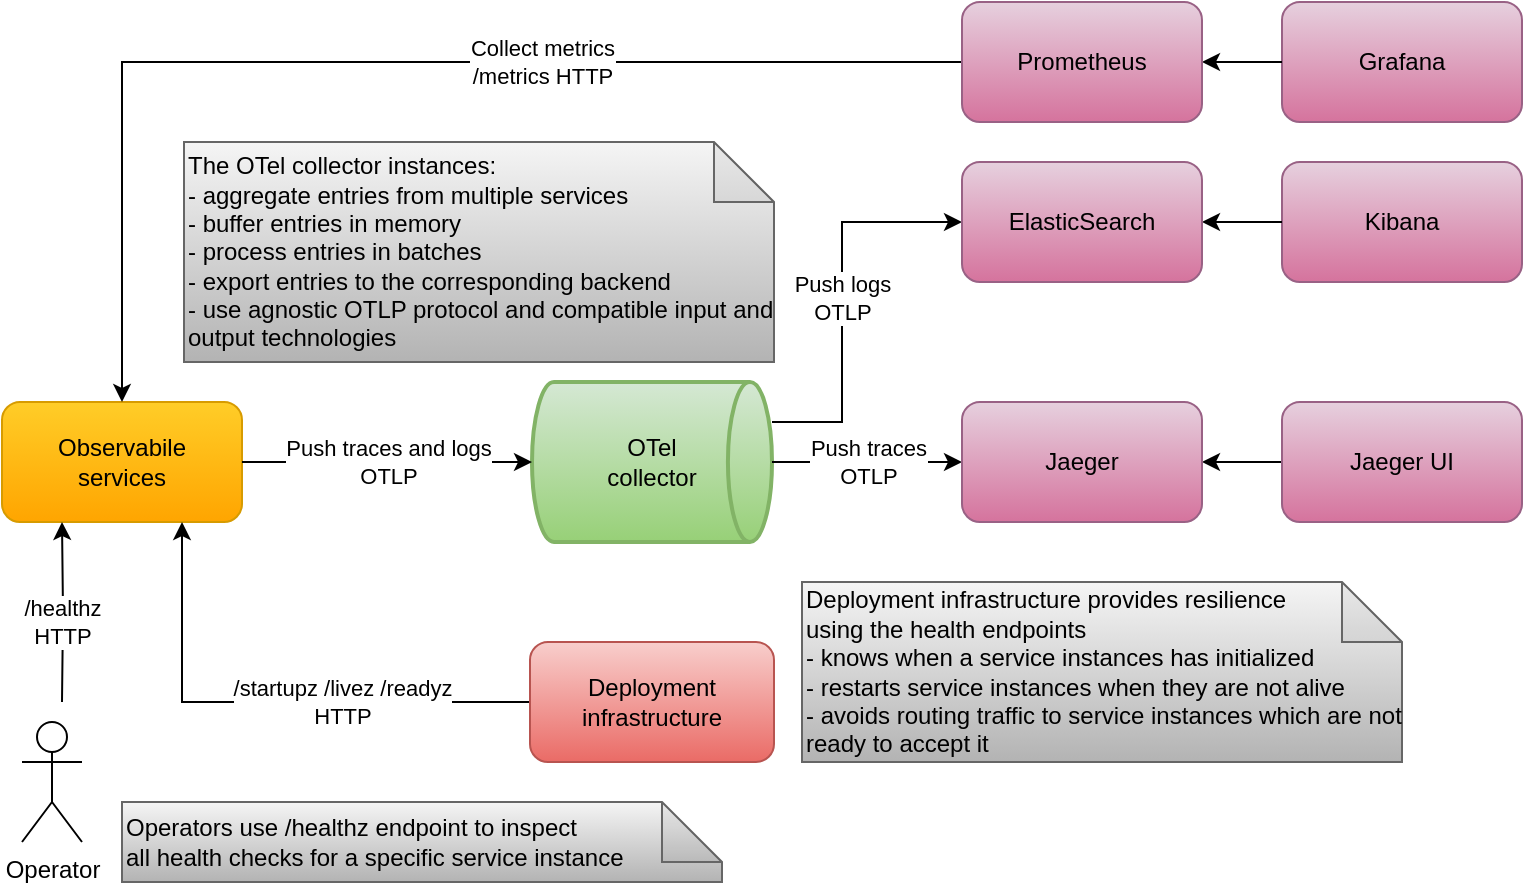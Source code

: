 <mxfile version="22.1.2" type="device">
  <diagram id="G4t1x3i_cumIOjZ8GDXV" name="Page-1">
    <mxGraphModel dx="2020" dy="1203" grid="1" gridSize="10" guides="1" tooltips="1" connect="1" arrows="1" fold="1" page="1" pageScale="1" pageWidth="850" pageHeight="1100" math="0" shadow="0">
      <root>
        <mxCell id="0" />
        <mxCell id="1" parent="0" />
        <mxCell id="GdDrrSZIIYJAX2H4kpIf-1" value="&lt;font style=&quot;font-size: 12px&quot;&gt;Observabile&lt;br&gt;services&lt;br&gt;&lt;/font&gt;" style="rounded=1;whiteSpace=wrap;html=1;gradientColor=#ffa500;fillColor=#ffcd28;strokeColor=#d79b00;" parent="1" vertex="1">
          <mxGeometry x="40" y="240" width="120" height="60" as="geometry" />
        </mxCell>
        <mxCell id="tjc-NoYRc2y_VS5g-BHh-2" value="OTel&lt;br&gt;collector" style="strokeWidth=2;html=1;shape=mxgraph.flowchart.direct_data;whiteSpace=wrap;gradientColor=#97d077;fillColor=#d5e8d4;strokeColor=#82b366;" parent="1" vertex="1">
          <mxGeometry x="305" y="230" width="120" height="80" as="geometry" />
        </mxCell>
        <mxCell id="tjc-NoYRc2y_VS5g-BHh-4" value="Push traces and logs&lt;br&gt;OTLP" style="edgeStyle=orthogonalEdgeStyle;rounded=0;orthogonalLoop=1;jettySize=auto;html=1;entryX=0;entryY=0.5;entryDx=0;entryDy=0;entryPerimeter=0;exitX=1;exitY=0.5;exitDx=0;exitDy=0;" parent="1" source="GdDrrSZIIYJAX2H4kpIf-1" target="tjc-NoYRc2y_VS5g-BHh-2" edge="1">
          <mxGeometry relative="1" as="geometry" />
        </mxCell>
        <mxCell id="tjc-NoYRc2y_VS5g-BHh-5" value="Push traces&lt;br&gt;OTLP" style="edgeStyle=orthogonalEdgeStyle;rounded=0;orthogonalLoop=1;jettySize=auto;html=1;entryX=0;entryY=0.5;entryDx=0;entryDy=0;" parent="1" source="tjc-NoYRc2y_VS5g-BHh-2" target="tjc-NoYRc2y_VS5g-BHh-22" edge="1">
          <mxGeometry relative="1" as="geometry">
            <mxPoint x="520" y="270" as="targetPoint" />
          </mxGeometry>
        </mxCell>
        <mxCell id="tjc-NoYRc2y_VS5g-BHh-8" value="Collect metrics&lt;br&gt;/metrics HTTP" style="edgeStyle=orthogonalEdgeStyle;rounded=0;orthogonalLoop=1;jettySize=auto;html=1;entryX=0;entryY=0.5;entryDx=0;entryDy=0;startArrow=classic;startFill=1;endArrow=none;endFill=0;exitX=0.5;exitY=0;exitDx=0;exitDy=0;" parent="1" source="GdDrrSZIIYJAX2H4kpIf-1" target="tjc-NoYRc2y_VS5g-BHh-20" edge="1">
          <mxGeometry x="0.288" relative="1" as="geometry">
            <mxPoint x="520" y="70" as="targetPoint" />
            <Array as="points">
              <mxPoint x="100" y="70" />
              <mxPoint x="500" y="70" />
            </Array>
            <mxPoint as="offset" />
          </mxGeometry>
        </mxCell>
        <mxCell id="tjc-NoYRc2y_VS5g-BHh-11" value="Grafana" style="rounded=1;whiteSpace=wrap;html=1;fillColor=#e6d0de;gradientColor=#d5739d;strokeColor=#996185;" parent="1" vertex="1">
          <mxGeometry x="680" y="40" width="120" height="60" as="geometry" />
        </mxCell>
        <mxCell id="tjc-NoYRc2y_VS5g-BHh-12" value="" style="edgeStyle=orthogonalEdgeStyle;rounded=0;orthogonalLoop=1;jettySize=auto;html=1;entryX=1;entryY=0.5;entryDx=0;entryDy=0;" parent="1" source="tjc-NoYRc2y_VS5g-BHh-11" target="tjc-NoYRc2y_VS5g-BHh-20" edge="1">
          <mxGeometry relative="1" as="geometry">
            <mxPoint x="640" y="70" as="targetPoint" />
          </mxGeometry>
        </mxCell>
        <mxCell id="tjc-NoYRc2y_VS5g-BHh-14" style="edgeStyle=orthogonalEdgeStyle;rounded=0;orthogonalLoop=1;jettySize=auto;html=1;entryX=1;entryY=0.5;entryDx=0;entryDy=0;" parent="1" source="tjc-NoYRc2y_VS5g-BHh-13" target="tjc-NoYRc2y_VS5g-BHh-22" edge="1">
          <mxGeometry relative="1" as="geometry">
            <mxPoint x="640" y="270" as="targetPoint" />
          </mxGeometry>
        </mxCell>
        <mxCell id="tjc-NoYRc2y_VS5g-BHh-13" value="Jaeger UI" style="rounded=1;whiteSpace=wrap;html=1;fillColor=#e6d0de;gradientColor=#d5739d;strokeColor=#996185;" parent="1" vertex="1">
          <mxGeometry x="680" y="240" width="120" height="60" as="geometry" />
        </mxCell>
        <mxCell id="tjc-NoYRc2y_VS5g-BHh-15" value="The OTel collector instances:&lt;br&gt;- aggregate entries from multiple services&lt;br&gt;- buffer entries in memory&lt;br&gt;- process entries in batches&lt;br&gt;- export entries to the corresponding backend&lt;br&gt;- use agnostic OTLP protocol and compatible input and output technologies" style="shape=note;whiteSpace=wrap;html=1;backgroundOutline=1;darkOpacity=0.05;align=left;gradientColor=#b3b3b3;fillColor=#f5f5f5;strokeColor=#666666;" parent="1" vertex="1">
          <mxGeometry x="131" y="110" width="295" height="110" as="geometry" />
        </mxCell>
        <mxCell id="tjc-NoYRc2y_VS5g-BHh-17" value="Kibana" style="rounded=1;whiteSpace=wrap;html=1;fillColor=#e6d0de;gradientColor=#d5739d;strokeColor=#996185;" parent="1" vertex="1">
          <mxGeometry x="680" y="120" width="120" height="60" as="geometry" />
        </mxCell>
        <mxCell id="tjc-NoYRc2y_VS5g-BHh-18" style="edgeStyle=orthogonalEdgeStyle;rounded=0;orthogonalLoop=1;jettySize=auto;html=1;entryX=1;entryY=0.5;entryDx=0;entryDy=0;" parent="1" source="tjc-NoYRc2y_VS5g-BHh-17" target="tjc-NoYRc2y_VS5g-BHh-21" edge="1">
          <mxGeometry relative="1" as="geometry">
            <mxPoint x="640" y="170" as="targetPoint" />
          </mxGeometry>
        </mxCell>
        <mxCell id="tjc-NoYRc2y_VS5g-BHh-19" value="Push logs&lt;br&gt;OTLP" style="edgeStyle=orthogonalEdgeStyle;rounded=0;orthogonalLoop=1;jettySize=auto;html=1;entryX=0;entryY=0.5;entryDx=0;entryDy=0;" parent="1" source="tjc-NoYRc2y_VS5g-BHh-2" target="tjc-NoYRc2y_VS5g-BHh-21" edge="1">
          <mxGeometry relative="1" as="geometry">
            <mxPoint x="520" y="170" as="targetPoint" />
            <Array as="points">
              <mxPoint x="460" y="250" />
              <mxPoint x="460" y="150" />
            </Array>
          </mxGeometry>
        </mxCell>
        <mxCell id="tjc-NoYRc2y_VS5g-BHh-20" value="Prometheus" style="rounded=1;whiteSpace=wrap;html=1;fillColor=#e6d0de;gradientColor=#d5739d;strokeColor=#996185;" parent="1" vertex="1">
          <mxGeometry x="520" y="40" width="120" height="60" as="geometry" />
        </mxCell>
        <mxCell id="tjc-NoYRc2y_VS5g-BHh-21" value="ElasticSearch" style="rounded=1;whiteSpace=wrap;html=1;fillColor=#e6d0de;gradientColor=#d5739d;strokeColor=#996185;" parent="1" vertex="1">
          <mxGeometry x="520" y="120" width="120" height="60" as="geometry" />
        </mxCell>
        <mxCell id="tjc-NoYRc2y_VS5g-BHh-22" value="Jaeger" style="rounded=1;whiteSpace=wrap;html=1;fillColor=#e6d0de;gradientColor=#d5739d;strokeColor=#996185;" parent="1" vertex="1">
          <mxGeometry x="520" y="240" width="120" height="60" as="geometry" />
        </mxCell>
        <mxCell id="tjc-NoYRc2y_VS5g-BHh-24" value="/startupz /livez /readyz&lt;br&gt;HTTP" style="edgeStyle=orthogonalEdgeStyle;rounded=0;orthogonalLoop=1;jettySize=auto;html=1;entryX=0.75;entryY=1;entryDx=0;entryDy=0;" parent="1" source="tjc-NoYRc2y_VS5g-BHh-23" target="GdDrrSZIIYJAX2H4kpIf-1" edge="1">
          <mxGeometry x="-0.288" relative="1" as="geometry">
            <mxPoint as="offset" />
          </mxGeometry>
        </mxCell>
        <mxCell id="tjc-NoYRc2y_VS5g-BHh-23" value="Deployment infrastructure" style="rounded=1;whiteSpace=wrap;html=1;gradientColor=#ea6b66;fillColor=#f8cecc;strokeColor=#b85450;" parent="1" vertex="1">
          <mxGeometry x="304" y="360" width="122" height="60" as="geometry" />
        </mxCell>
        <mxCell id="tjc-NoYRc2y_VS5g-BHh-25" value="Deployment infrastructure provides resilience&lt;br&gt;using the health endpoints&lt;br&gt;- knows when a service instances has initialized&lt;br&gt;- restarts service instances when they are not alive&lt;br&gt;- avoids routing traffic to service instances which are not ready to accept it" style="shape=note;whiteSpace=wrap;html=1;backgroundOutline=1;darkOpacity=0.05;align=left;gradientColor=#b3b3b3;fillColor=#f5f5f5;strokeColor=#666666;" parent="1" vertex="1">
          <mxGeometry x="440" y="330" width="300" height="90" as="geometry" />
        </mxCell>
        <mxCell id="tjc-NoYRc2y_VS5g-BHh-27" value="/healthz&lt;br&gt;HTTP" style="edgeStyle=orthogonalEdgeStyle;rounded=0;orthogonalLoop=1;jettySize=auto;html=1;entryX=0.25;entryY=1;entryDx=0;entryDy=0;" parent="1" target="GdDrrSZIIYJAX2H4kpIf-1" edge="1">
          <mxGeometry x="-0.116" relative="1" as="geometry">
            <mxPoint x="70" y="390" as="sourcePoint" />
            <mxPoint as="offset" />
          </mxGeometry>
        </mxCell>
        <mxCell id="tjc-NoYRc2y_VS5g-BHh-26" value="Operator" style="shape=umlActor;verticalLabelPosition=bottom;verticalAlign=top;html=1;outlineConnect=0;" parent="1" vertex="1">
          <mxGeometry x="50" y="400" width="30" height="60" as="geometry" />
        </mxCell>
        <mxCell id="tjc-NoYRc2y_VS5g-BHh-28" value="Operators use /healthz endpoint to inspect&lt;br&gt;all health checks for a specific service instance" style="shape=note;whiteSpace=wrap;html=1;backgroundOutline=1;darkOpacity=0.05;align=left;gradientColor=#b3b3b3;fillColor=#f5f5f5;strokeColor=#666666;" parent="1" vertex="1">
          <mxGeometry x="100" y="440" width="300" height="40" as="geometry" />
        </mxCell>
      </root>
    </mxGraphModel>
  </diagram>
</mxfile>
